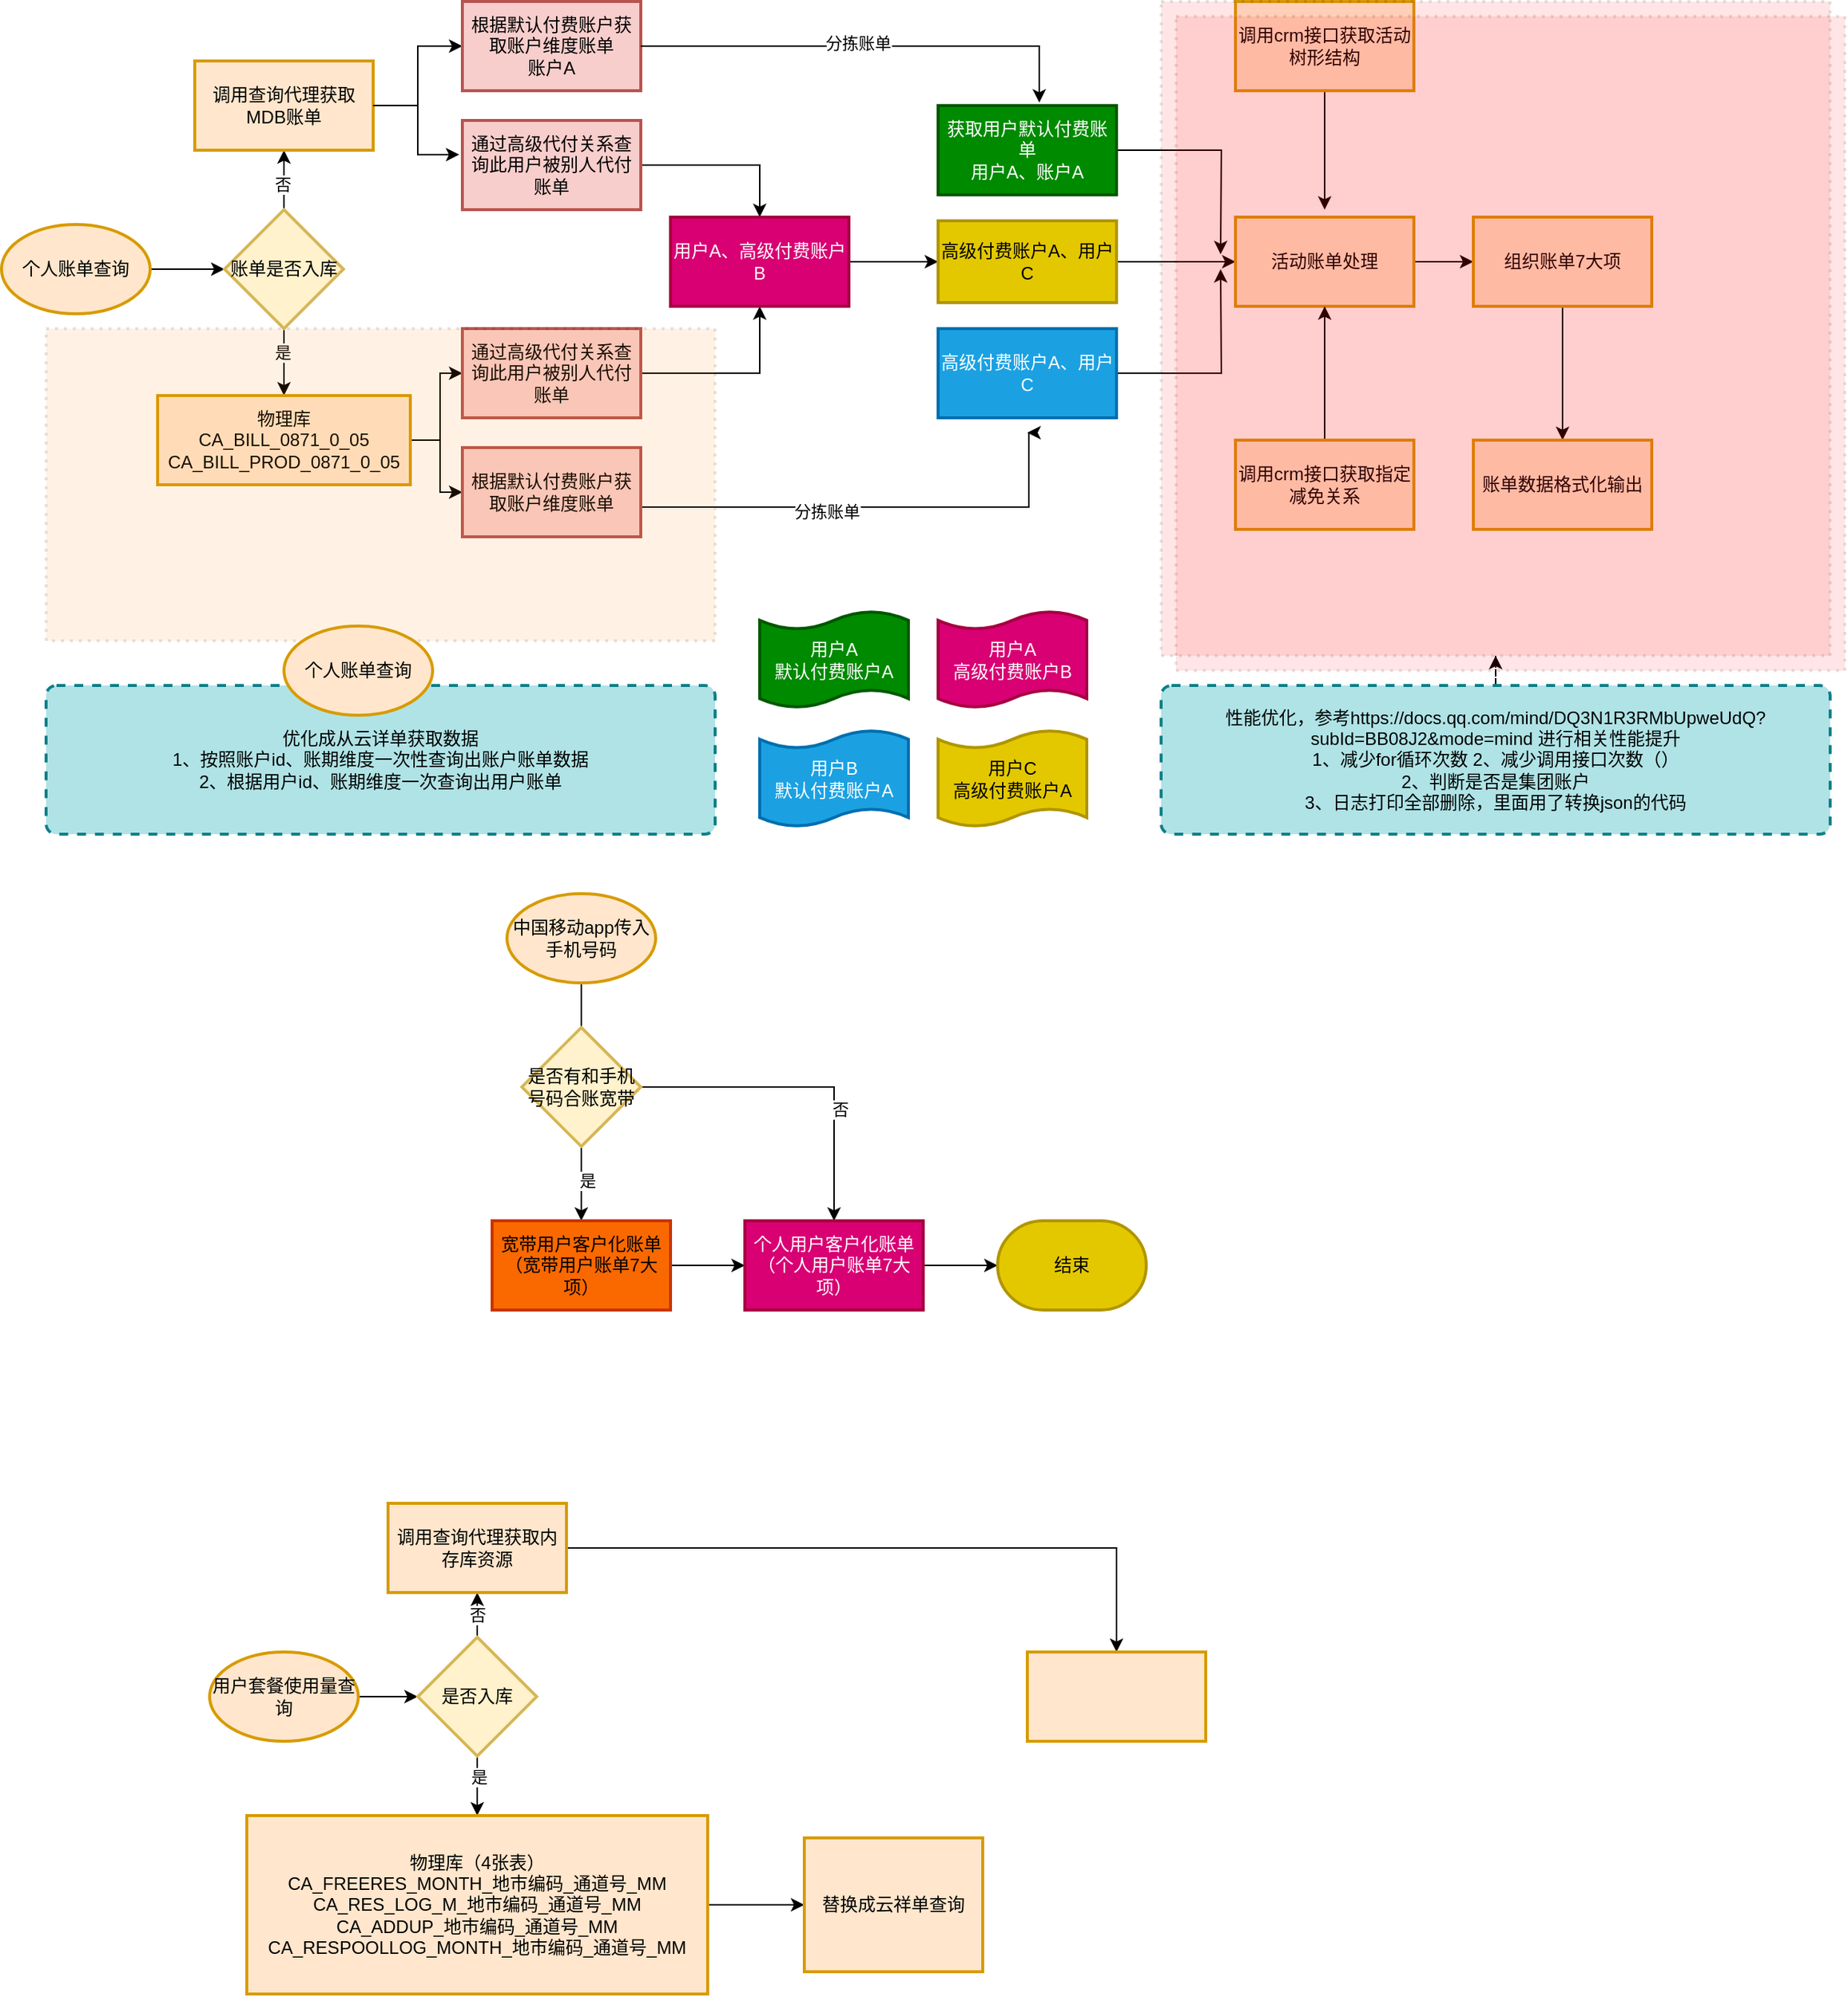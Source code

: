 <mxfile version="27.1.6">
  <diagram name="Page-1" id="c7488fd3-1785-93aa-aadb-54a6760d102a">
    <mxGraphModel dx="1018" dy="576" grid="1" gridSize="10" guides="1" tooltips="1" connect="1" arrows="1" fold="1" page="1" pageScale="1" pageWidth="1100" pageHeight="850" background="none" math="0" shadow="0">
      <root>
        <mxCell id="0" />
        <mxCell id="1" parent="0" />
        <mxCell id="lZ34YeBpeKyjykscTStn-3" value="" style="edgeStyle=orthogonalEdgeStyle;rounded=0;orthogonalLoop=1;jettySize=auto;html=1;" parent="1" source="lZ34YeBpeKyjykscTStn-1" target="lZ34YeBpeKyjykscTStn-2" edge="1">
          <mxGeometry relative="1" as="geometry" />
        </mxCell>
        <mxCell id="lZ34YeBpeKyjykscTStn-1" value="个人账单查询" style="strokeWidth=2;html=1;shape=mxgraph.flowchart.start_1;whiteSpace=wrap;fillColor=#ffe6cc;strokeColor=#d79b00;" parent="1" vertex="1">
          <mxGeometry x="10" y="250" width="100" height="60" as="geometry" />
        </mxCell>
        <mxCell id="lZ34YeBpeKyjykscTStn-7" value="" style="edgeStyle=orthogonalEdgeStyle;rounded=0;orthogonalLoop=1;jettySize=auto;html=1;" parent="1" source="lZ34YeBpeKyjykscTStn-2" target="lZ34YeBpeKyjykscTStn-6" edge="1">
          <mxGeometry relative="1" as="geometry" />
        </mxCell>
        <mxCell id="lZ34YeBpeKyjykscTStn-8" value="否" style="edgeLabel;html=1;align=center;verticalAlign=middle;resizable=0;points=[];" parent="lZ34YeBpeKyjykscTStn-7" vertex="1" connectable="0">
          <mxGeometry x="-0.15" y="1" relative="1" as="geometry">
            <mxPoint as="offset" />
          </mxGeometry>
        </mxCell>
        <mxCell id="lZ34YeBpeKyjykscTStn-10" value="" style="edgeStyle=orthogonalEdgeStyle;rounded=0;orthogonalLoop=1;jettySize=auto;html=1;" parent="1" source="lZ34YeBpeKyjykscTStn-2" target="lZ34YeBpeKyjykscTStn-9" edge="1">
          <mxGeometry relative="1" as="geometry" />
        </mxCell>
        <mxCell id="lZ34YeBpeKyjykscTStn-11" value="是" style="edgeLabel;html=1;align=center;verticalAlign=middle;resizable=0;points=[];" parent="lZ34YeBpeKyjykscTStn-10" vertex="1" connectable="0">
          <mxGeometry x="-0.289" y="-1" relative="1" as="geometry">
            <mxPoint as="offset" />
          </mxGeometry>
        </mxCell>
        <mxCell id="lZ34YeBpeKyjykscTStn-2" value="账单是否入库" style="rhombus;whiteSpace=wrap;html=1;strokeWidth=2;fillColor=#fff2cc;strokeColor=#d6b656;" parent="1" vertex="1">
          <mxGeometry x="160" y="240" width="80" height="80" as="geometry" />
        </mxCell>
        <mxCell id="lZ34YeBpeKyjykscTStn-13" value="" style="edgeStyle=orthogonalEdgeStyle;rounded=0;orthogonalLoop=1;jettySize=auto;html=1;" parent="1" source="lZ34YeBpeKyjykscTStn-6" target="lZ34YeBpeKyjykscTStn-12" edge="1">
          <mxGeometry relative="1" as="geometry" />
        </mxCell>
        <mxCell id="lZ34YeBpeKyjykscTStn-6" value="调用查询代理获取MDB账单" style="whiteSpace=wrap;html=1;strokeWidth=2;fillColor=#ffe6cc;strokeColor=#d79b00;" parent="1" vertex="1">
          <mxGeometry x="140" y="140" width="120" height="60" as="geometry" />
        </mxCell>
        <mxCell id="lZ34YeBpeKyjykscTStn-22" style="edgeStyle=orthogonalEdgeStyle;rounded=0;orthogonalLoop=1;jettySize=auto;html=1;entryX=0;entryY=0.5;entryDx=0;entryDy=0;" parent="1" source="lZ34YeBpeKyjykscTStn-9" target="lZ34YeBpeKyjykscTStn-19" edge="1">
          <mxGeometry relative="1" as="geometry" />
        </mxCell>
        <mxCell id="lZ34YeBpeKyjykscTStn-23" style="edgeStyle=orthogonalEdgeStyle;rounded=0;orthogonalLoop=1;jettySize=auto;html=1;entryX=0;entryY=0.5;entryDx=0;entryDy=0;" parent="1" source="lZ34YeBpeKyjykscTStn-9" target="lZ34YeBpeKyjykscTStn-14" edge="1">
          <mxGeometry relative="1" as="geometry" />
        </mxCell>
        <mxCell id="lZ34YeBpeKyjykscTStn-9" value="物理库&lt;br&gt;&lt;div data-mind-map-text=&quot;[{&amp;quot;paragraphProps&amp;quot;:{&amp;quot;type&amp;quot;:&amp;quot;paragraph&amp;quot;,&amp;quot;textAlign&amp;quot;:0,&amp;quot;lineSpacing&amp;quot;:1.4},&amp;quot;isComplete&amp;quot;:true,&amp;quot;textProps&amp;quot;:[{&amp;quot;type&amp;quot;:&amp;quot;text&amp;quot;,&amp;quot;text&amp;quot;:&amp;quot;CA_BILL_0871_0_05&amp;quot;,&amp;quot;color&amp;quot;:&amp;quot;#1f1f1f&amp;quot;,&amp;quot;fontWeight&amp;quot;:400,&amp;quot;fontSize&amp;quot;:14,&amp;quot;fontFamily&amp;quot;:&amp;quot;\&amp;quot;Helvetica Neue\&amp;quot;, Helvetica, \&amp;quot;PingFang SC\&amp;quot;, \&amp;quot;Microsoft YaHei\&amp;quot;, \&amp;quot;Source Han Sans SC\&amp;quot;, \&amp;quot;Noto Sans CJK SC\&amp;quot;, \&amp;quot;WenQuanYi Micro Hei\&amp;quot;, sans-serif&amp;quot;,&amp;quot;italic&amp;quot;:false,&amp;quot;underline&amp;quot;:false,&amp;quot;strike&amp;quot;:false}]}]&quot;&gt;CA_BILL_0871_0_05&lt;br&gt;&lt;div data-mind-map-text=&quot;[{&amp;quot;paragraphProps&amp;quot;:{&amp;quot;type&amp;quot;:&amp;quot;paragraph&amp;quot;,&amp;quot;textAlign&amp;quot;:0,&amp;quot;lineSpacing&amp;quot;:1.4},&amp;quot;isComplete&amp;quot;:true,&amp;quot;textProps&amp;quot;:[{&amp;quot;type&amp;quot;:&amp;quot;text&amp;quot;,&amp;quot;text&amp;quot;:&amp;quot;CA_BILL_PROD_0871_0_05&amp;quot;,&amp;quot;color&amp;quot;:&amp;quot;#1f1f1f&amp;quot;,&amp;quot;fontWeight&amp;quot;:400,&amp;quot;fontSize&amp;quot;:14,&amp;quot;fontFamily&amp;quot;:&amp;quot;\&amp;quot;Helvetica Neue\&amp;quot;, Helvetica, \&amp;quot;PingFang SC\&amp;quot;, \&amp;quot;Microsoft YaHei\&amp;quot;, \&amp;quot;Source Han Sans SC\&amp;quot;, \&amp;quot;Noto Sans CJK SC\&amp;quot;, \&amp;quot;WenQuanYi Micro Hei\&amp;quot;, sans-serif&amp;quot;,&amp;quot;italic&amp;quot;:false,&amp;quot;underline&amp;quot;:false,&amp;quot;strike&amp;quot;:false}]}]&quot;&gt;CA_BILL_PROD_0871_0_05&lt;/div&gt;&lt;/div&gt;" style="whiteSpace=wrap;html=1;strokeWidth=2;fillColor=#ffe6cc;strokeColor=#d79b00;" parent="1" vertex="1">
          <mxGeometry x="115" y="365" width="170" height="60" as="geometry" />
        </mxCell>
        <mxCell id="lZ34YeBpeKyjykscTStn-12" value="根据默认付费账户获取账户维度账单&lt;br&gt;账户A" style="whiteSpace=wrap;html=1;strokeWidth=2;fillColor=#f8cecc;strokeColor=#b85450;" parent="1" vertex="1">
          <mxGeometry x="320" y="100" width="120" height="60" as="geometry" />
        </mxCell>
        <mxCell id="lZ34YeBpeKyjykscTStn-59" style="edgeStyle=orthogonalEdgeStyle;rounded=0;orthogonalLoop=1;jettySize=auto;html=1;" parent="1" source="lZ34YeBpeKyjykscTStn-14" edge="1">
          <mxGeometry relative="1" as="geometry">
            <mxPoint x="700" y="390" as="targetPoint" />
            <Array as="points">
              <mxPoint x="701" y="440" />
            </Array>
          </mxGeometry>
        </mxCell>
        <mxCell id="lZ34YeBpeKyjykscTStn-60" value="分拣账单" style="edgeLabel;html=1;align=center;verticalAlign=middle;resizable=0;points=[];" parent="lZ34YeBpeKyjykscTStn-59" vertex="1" connectable="0">
          <mxGeometry x="-0.203" y="-3" relative="1" as="geometry">
            <mxPoint as="offset" />
          </mxGeometry>
        </mxCell>
        <mxCell id="lZ34YeBpeKyjykscTStn-14" value="根据默认付费账户获取账户维度账单" style="whiteSpace=wrap;html=1;strokeWidth=2;fillColor=#f8cecc;strokeColor=#b85450;" parent="1" vertex="1">
          <mxGeometry x="320" y="400" width="120" height="60" as="geometry" />
        </mxCell>
        <mxCell id="lZ34YeBpeKyjykscTStn-33" value="" style="edgeStyle=orthogonalEdgeStyle;rounded=0;orthogonalLoop=1;jettySize=auto;html=1;" parent="1" source="lZ34YeBpeKyjykscTStn-17" target="lZ34YeBpeKyjykscTStn-32" edge="1">
          <mxGeometry relative="1" as="geometry" />
        </mxCell>
        <mxCell id="lZ34YeBpeKyjykscTStn-17" value="通过高级代付关系查询此用户被别人代付账单" style="whiteSpace=wrap;html=1;strokeWidth=2;fillColor=#f8cecc;strokeColor=#b85450;" parent="1" vertex="1">
          <mxGeometry x="320" y="180" width="120" height="60" as="geometry" />
        </mxCell>
        <mxCell id="lZ34YeBpeKyjykscTStn-39" style="edgeStyle=orthogonalEdgeStyle;rounded=0;orthogonalLoop=1;jettySize=auto;html=1;entryX=0.5;entryY=1;entryDx=0;entryDy=0;" parent="1" source="lZ34YeBpeKyjykscTStn-19" target="lZ34YeBpeKyjykscTStn-32" edge="1">
          <mxGeometry relative="1" as="geometry" />
        </mxCell>
        <mxCell id="lZ34YeBpeKyjykscTStn-19" value="通过高级代付关系查询此用户被别人代付账单" style="whiteSpace=wrap;html=1;strokeWidth=2;fillColor=#f8cecc;strokeColor=#b85450;" parent="1" vertex="1">
          <mxGeometry x="320" y="320" width="120" height="60" as="geometry" />
        </mxCell>
        <mxCell id="lZ34YeBpeKyjykscTStn-21" style="edgeStyle=orthogonalEdgeStyle;rounded=0;orthogonalLoop=1;jettySize=auto;html=1;entryX=-0.017;entryY=0.383;entryDx=0;entryDy=0;entryPerimeter=0;" parent="1" source="lZ34YeBpeKyjykscTStn-6" target="lZ34YeBpeKyjykscTStn-17" edge="1">
          <mxGeometry relative="1" as="geometry" />
        </mxCell>
        <mxCell id="lZ34YeBpeKyjykscTStn-68" style="edgeStyle=orthogonalEdgeStyle;rounded=0;orthogonalLoop=1;jettySize=auto;html=1;" parent="1" source="lZ34YeBpeKyjykscTStn-24" edge="1">
          <mxGeometry relative="1" as="geometry">
            <mxPoint x="830" y="270" as="targetPoint" />
          </mxGeometry>
        </mxCell>
        <mxCell id="lZ34YeBpeKyjykscTStn-24" value="获取用户默认付费账单&lt;br&gt;用户A、账户A" style="whiteSpace=wrap;html=1;strokeWidth=2;fillColor=#008a00;fontColor=#ffffff;strokeColor=#005700;" parent="1" vertex="1">
          <mxGeometry x="640" y="170" width="120" height="60" as="geometry" />
        </mxCell>
        <mxCell id="lZ34YeBpeKyjykscTStn-26" value="用户A&lt;br&gt;默认付费账户A" style="shape=tape;whiteSpace=wrap;html=1;strokeWidth=2;size=0.19;fillColor=#008a00;strokeColor=#005700;fontColor=#ffffff;" parent="1" vertex="1">
          <mxGeometry x="520" y="510" width="100" height="65" as="geometry" />
        </mxCell>
        <mxCell id="lZ34YeBpeKyjykscTStn-29" value="用户A&lt;br&gt;高级付费账户B" style="shape=tape;whiteSpace=wrap;html=1;strokeWidth=2;size=0.19;fillColor=#d80073;fontColor=#ffffff;strokeColor=#A50040;" parent="1" vertex="1">
          <mxGeometry x="640" y="510" width="100" height="65" as="geometry" />
        </mxCell>
        <mxCell id="lZ34YeBpeKyjykscTStn-30" value="用户B&lt;br&gt;默认付费账户A" style="shape=tape;whiteSpace=wrap;html=1;strokeWidth=2;size=0.19;fillColor=#1ba1e2;strokeColor=#006EAF;fontColor=#ffffff;" parent="1" vertex="1">
          <mxGeometry x="520" y="590" width="100" height="65" as="geometry" />
        </mxCell>
        <mxCell id="lZ34YeBpeKyjykscTStn-31" value="用户C&lt;br&gt;高级付费账户A" style="shape=tape;whiteSpace=wrap;html=1;strokeWidth=2;size=0.19;fillColor=#e3c800;fontColor=#000000;strokeColor=#B09500;" parent="1" vertex="1">
          <mxGeometry x="640" y="590" width="100" height="65" as="geometry" />
        </mxCell>
        <mxCell id="lZ34YeBpeKyjykscTStn-54" value="" style="edgeStyle=orthogonalEdgeStyle;rounded=0;orthogonalLoop=1;jettySize=auto;html=1;" parent="1" source="lZ34YeBpeKyjykscTStn-32" target="lZ34YeBpeKyjykscTStn-34" edge="1">
          <mxGeometry relative="1" as="geometry" />
        </mxCell>
        <mxCell id="lZ34YeBpeKyjykscTStn-32" value="用户A、高级付费账户B" style="whiteSpace=wrap;html=1;strokeWidth=2;fillColor=#d80073;fontColor=#ffffff;strokeColor=#A50040;" parent="1" vertex="1">
          <mxGeometry x="460" y="245" width="120" height="60" as="geometry" />
        </mxCell>
        <mxCell id="lZ34YeBpeKyjykscTStn-66" style="edgeStyle=orthogonalEdgeStyle;rounded=0;orthogonalLoop=1;jettySize=auto;html=1;entryX=0;entryY=0.5;entryDx=0;entryDy=0;" parent="1" source="lZ34YeBpeKyjykscTStn-34" target="lZ34YeBpeKyjykscTStn-62" edge="1">
          <mxGeometry relative="1" as="geometry" />
        </mxCell>
        <mxCell id="lZ34YeBpeKyjykscTStn-34" value="高级付费账户A、用户C" style="whiteSpace=wrap;html=1;strokeWidth=2;fillColor=#e3c800;fontColor=#000000;strokeColor=#B09500;" parent="1" vertex="1">
          <mxGeometry x="640" y="247.5" width="120" height="55" as="geometry" />
        </mxCell>
        <mxCell id="lZ34YeBpeKyjykscTStn-69" style="edgeStyle=orthogonalEdgeStyle;rounded=0;orthogonalLoop=1;jettySize=auto;html=1;" parent="1" source="lZ34YeBpeKyjykscTStn-40" edge="1">
          <mxGeometry relative="1" as="geometry">
            <mxPoint x="830" y="280" as="targetPoint" />
          </mxGeometry>
        </mxCell>
        <mxCell id="lZ34YeBpeKyjykscTStn-40" value="高级付费账户A、用户C" style="whiteSpace=wrap;html=1;strokeWidth=2;fillColor=#1ba1e2;fontColor=#ffffff;strokeColor=#006EAF;" parent="1" vertex="1">
          <mxGeometry x="640" y="320" width="120" height="60" as="geometry" />
        </mxCell>
        <mxCell id="lZ34YeBpeKyjykscTStn-58" style="edgeStyle=orthogonalEdgeStyle;rounded=0;orthogonalLoop=1;jettySize=auto;html=1;entryX=0.567;entryY=-0.033;entryDx=0;entryDy=0;entryPerimeter=0;" parent="1" source="lZ34YeBpeKyjykscTStn-12" target="lZ34YeBpeKyjykscTStn-24" edge="1">
          <mxGeometry relative="1" as="geometry" />
        </mxCell>
        <mxCell id="lZ34YeBpeKyjykscTStn-61" value="分拣账单" style="edgeLabel;html=1;align=center;verticalAlign=middle;resizable=0;points=[];" parent="lZ34YeBpeKyjykscTStn-58" vertex="1" connectable="0">
          <mxGeometry x="-0.046" y="2" relative="1" as="geometry">
            <mxPoint as="offset" />
          </mxGeometry>
        </mxCell>
        <mxCell id="lZ34YeBpeKyjykscTStn-76" value="" style="edgeStyle=orthogonalEdgeStyle;rounded=0;orthogonalLoop=1;jettySize=auto;html=1;" parent="1" source="lZ34YeBpeKyjykscTStn-62" target="lZ34YeBpeKyjykscTStn-75" edge="1">
          <mxGeometry relative="1" as="geometry" />
        </mxCell>
        <mxCell id="lZ34YeBpeKyjykscTStn-62" value="活动账单处理" style="whiteSpace=wrap;html=1;strokeWidth=2;fillColor=#ffe6cc;strokeColor=#d79b00;" parent="1" vertex="1">
          <mxGeometry x="840" y="245" width="120" height="60" as="geometry" />
        </mxCell>
        <mxCell id="lZ34YeBpeKyjykscTStn-72" style="edgeStyle=orthogonalEdgeStyle;rounded=0;orthogonalLoop=1;jettySize=auto;html=1;" parent="1" source="lZ34YeBpeKyjykscTStn-70" edge="1">
          <mxGeometry relative="1" as="geometry">
            <mxPoint x="900" y="240" as="targetPoint" />
          </mxGeometry>
        </mxCell>
        <mxCell id="lZ34YeBpeKyjykscTStn-70" value="调用crm接口获取活动树形结构" style="whiteSpace=wrap;html=1;strokeWidth=2;fillColor=#ffe6cc;strokeColor=#d79b00;" parent="1" vertex="1">
          <mxGeometry x="840" y="100" width="120" height="60" as="geometry" />
        </mxCell>
        <mxCell id="lZ34YeBpeKyjykscTStn-74" value="" style="edgeStyle=orthogonalEdgeStyle;rounded=0;orthogonalLoop=1;jettySize=auto;html=1;" parent="1" source="lZ34YeBpeKyjykscTStn-73" target="lZ34YeBpeKyjykscTStn-62" edge="1">
          <mxGeometry relative="1" as="geometry" />
        </mxCell>
        <mxCell id="lZ34YeBpeKyjykscTStn-73" value="调用crm接口获取指定减免关系" style="whiteSpace=wrap;html=1;strokeWidth=2;fillColor=#ffe6cc;strokeColor=#d79b00;" parent="1" vertex="1">
          <mxGeometry x="840" y="395" width="120" height="60" as="geometry" />
        </mxCell>
        <mxCell id="lZ34YeBpeKyjykscTStn-78" value="" style="edgeStyle=orthogonalEdgeStyle;rounded=0;orthogonalLoop=1;jettySize=auto;html=1;" parent="1" source="lZ34YeBpeKyjykscTStn-75" target="lZ34YeBpeKyjykscTStn-77" edge="1">
          <mxGeometry relative="1" as="geometry" />
        </mxCell>
        <mxCell id="lZ34YeBpeKyjykscTStn-75" value="组织账单7大项" style="whiteSpace=wrap;html=1;strokeWidth=2;fillColor=#ffe6cc;strokeColor=#d79b00;" parent="1" vertex="1">
          <mxGeometry x="1000" y="245" width="120" height="60" as="geometry" />
        </mxCell>
        <mxCell id="lZ34YeBpeKyjykscTStn-77" value="账单数据格式化输出" style="whiteSpace=wrap;html=1;strokeWidth=2;fillColor=#ffe6cc;strokeColor=#d79b00;" parent="1" vertex="1">
          <mxGeometry x="1000" y="395" width="120" height="60" as="geometry" />
        </mxCell>
        <mxCell id="lZ34YeBpeKyjykscTStn-83" value="" style="rounded=0;whiteSpace=wrap;html=1;absoluteArcSize=1;arcSize=14;strokeWidth=2;dashed=1;opacity=10;fillColor=#FF8000;strokeColor=default;dashPattern=1 2;" parent="1" vertex="1">
          <mxGeometry x="40" y="320" width="450" height="210" as="geometry" />
        </mxCell>
        <mxCell id="lZ34YeBpeKyjykscTStn-89" value="" style="edgeStyle=orthogonalEdgeStyle;rounded=0;orthogonalLoop=1;jettySize=auto;html=1;dashed=1;" parent="1" source="lZ34YeBpeKyjykscTStn-88" target="lZ34YeBpeKyjykscTStn-83" edge="1">
          <mxGeometry relative="1" as="geometry" />
        </mxCell>
        <mxCell id="lZ34YeBpeKyjykscTStn-88" value="优化成从云详单获取数据&lt;br&gt;1、按照账户id、账期维度一次性查询出账户账单数据&lt;br&gt;2、根据用户id、账期维度一次查询出用户账单" style="rounded=1;whiteSpace=wrap;html=1;absoluteArcSize=1;arcSize=14;strokeWidth=2;fillColor=#b0e3e6;strokeColor=#0e8088;dashed=1;" parent="1" vertex="1">
          <mxGeometry x="40" y="560" width="450" height="100" as="geometry" />
        </mxCell>
        <mxCell id="lZ34YeBpeKyjykscTStn-91" value="" style="rounded=0;whiteSpace=wrap;html=1;absoluteArcSize=1;arcSize=14;strokeWidth=2;dashed=1;opacity=10;fillColor=#FF0000;strokeColor=default;dashPattern=1 2;" parent="1" vertex="1">
          <mxGeometry x="790" y="100" width="450" height="440" as="geometry" />
        </mxCell>
        <mxCell id="lZ34YeBpeKyjykscTStn-95" value="" style="edgeStyle=orthogonalEdgeStyle;rounded=0;orthogonalLoop=1;jettySize=auto;html=1;dashed=1;" parent="1" source="lZ34YeBpeKyjykscTStn-94" target="lZ34YeBpeKyjykscTStn-91" edge="1">
          <mxGeometry relative="1" as="geometry" />
        </mxCell>
        <mxCell id="lZ34YeBpeKyjykscTStn-94" value="性能优化，参考https://docs.qq.com/mind/DQ3N1R3RMbUpweUdQ?subId=BB08J2&amp;amp;mode=mind 进行相关性能提升&lt;br&gt;1、减少for循环次数 2、减少调用接口次数（&lt;span style=&quot;background-color: transparent; color: light-dark(rgb(0, 0, 0), rgb(255, 255, 255));&quot;&gt;）&lt;/span&gt;&lt;br&gt;2、判断是否是集团账户&lt;br&gt;3、日志打印全部删除，里面用了转换json的代码" style="rounded=1;whiteSpace=wrap;html=1;absoluteArcSize=1;arcSize=14;strokeWidth=2;fillColor=#b0e3e6;strokeColor=#0e8088;dashed=1;" parent="1" vertex="1">
          <mxGeometry x="790" y="560" width="450" height="100" as="geometry" />
        </mxCell>
        <mxCell id="ugI50FtEgV0bABx8CJNb-5" value="" style="edgeStyle=orthogonalEdgeStyle;rounded=0;orthogonalLoop=1;jettySize=auto;html=1;" parent="1" source="ugI50FtEgV0bABx8CJNb-4" edge="1">
          <mxGeometry relative="1" as="geometry">
            <mxPoint x="400" y="920" as="targetPoint" />
          </mxGeometry>
        </mxCell>
        <mxCell id="ugI50FtEgV0bABx8CJNb-17" value="是" style="edgeLabel;html=1;align=center;verticalAlign=middle;resizable=0;points=[];" parent="ugI50FtEgV0bABx8CJNb-5" vertex="1" connectable="0">
          <mxGeometry x="0.663" y="4" relative="1" as="geometry">
            <mxPoint as="offset" />
          </mxGeometry>
        </mxCell>
        <mxCell id="ugI50FtEgV0bABx8CJNb-4" value="中国移动app传入手机号码" style="strokeWidth=2;html=1;shape=mxgraph.flowchart.start_1;whiteSpace=wrap;fillColor=#ffe6cc;strokeColor=#d79b00;" parent="1" vertex="1">
          <mxGeometry x="350" y="700" width="100" height="60" as="geometry" />
        </mxCell>
        <mxCell id="ugI50FtEgV0bABx8CJNb-19" value="" style="edgeStyle=orthogonalEdgeStyle;rounded=0;orthogonalLoop=1;jettySize=auto;html=1;" parent="1" source="ugI50FtEgV0bABx8CJNb-14" target="ugI50FtEgV0bABx8CJNb-18" edge="1">
          <mxGeometry relative="1" as="geometry" />
        </mxCell>
        <mxCell id="ugI50FtEgV0bABx8CJNb-21" value="否" style="edgeLabel;html=1;align=center;verticalAlign=middle;resizable=0;points=[];" parent="ugI50FtEgV0bABx8CJNb-19" vertex="1" connectable="0">
          <mxGeometry x="0.318" y="4" relative="1" as="geometry">
            <mxPoint as="offset" />
          </mxGeometry>
        </mxCell>
        <mxCell id="ugI50FtEgV0bABx8CJNb-14" value="是否有和手机号码合账宽带" style="rhombus;whiteSpace=wrap;html=1;strokeWidth=2;fillColor=#fff2cc;strokeColor=#d6b656;" parent="1" vertex="1">
          <mxGeometry x="360" y="790" width="80" height="80" as="geometry" />
        </mxCell>
        <mxCell id="ugI50FtEgV0bABx8CJNb-15" value="" style="rounded=0;whiteSpace=wrap;html=1;absoluteArcSize=1;arcSize=14;strokeWidth=2;dashed=1;opacity=10;fillColor=#FF0000;strokeColor=default;dashPattern=1 2;" parent="1" vertex="1">
          <mxGeometry x="800" y="110" width="450" height="440" as="geometry" />
        </mxCell>
        <mxCell id="ugI50FtEgV0bABx8CJNb-20" value="" style="edgeStyle=orthogonalEdgeStyle;rounded=0;orthogonalLoop=1;jettySize=auto;html=1;" parent="1" source="ugI50FtEgV0bABx8CJNb-16" target="ugI50FtEgV0bABx8CJNb-18" edge="1">
          <mxGeometry relative="1" as="geometry" />
        </mxCell>
        <mxCell id="ugI50FtEgV0bABx8CJNb-16" value="宽带用户客户化账单（宽带用户账单7大项）" style="whiteSpace=wrap;html=1;strokeWidth=2;fillColor=#fa6800;fontColor=#000000;strokeColor=#C73500;" parent="1" vertex="1">
          <mxGeometry x="340" y="920" width="120" height="60" as="geometry" />
        </mxCell>
        <mxCell id="ugI50FtEgV0bABx8CJNb-23" value="" style="edgeStyle=orthogonalEdgeStyle;rounded=0;orthogonalLoop=1;jettySize=auto;html=1;" parent="1" source="ugI50FtEgV0bABx8CJNb-18" target="ugI50FtEgV0bABx8CJNb-22" edge="1">
          <mxGeometry relative="1" as="geometry" />
        </mxCell>
        <mxCell id="ugI50FtEgV0bABx8CJNb-18" value="个人用户客户化账单（个人用户账单7大项）" style="whiteSpace=wrap;html=1;fillColor=#d80073;strokeColor=#A50040;strokeWidth=2;fontColor=#ffffff;" parent="1" vertex="1">
          <mxGeometry x="510" y="920" width="120" height="60" as="geometry" />
        </mxCell>
        <mxCell id="ugI50FtEgV0bABx8CJNb-22" value="结束" style="strokeWidth=2;html=1;shape=mxgraph.flowchart.terminator;whiteSpace=wrap;fillColor=#e3c800;fontColor=#000000;strokeColor=#B09500;" parent="1" vertex="1">
          <mxGeometry x="680" y="920" width="100" height="60" as="geometry" />
        </mxCell>
        <mxCell id="vBIqcvO87VJ7bbSk8ED3-1" value="个人账单查询" style="strokeWidth=2;html=1;shape=mxgraph.flowchart.start_1;whiteSpace=wrap;fillColor=#ffe6cc;strokeColor=#d79b00;" vertex="1" parent="1">
          <mxGeometry x="200" y="520" width="100" height="60" as="geometry" />
        </mxCell>
        <mxCell id="vBIqcvO87VJ7bbSk8ED3-4" value="" style="edgeStyle=orthogonalEdgeStyle;rounded=0;orthogonalLoop=1;jettySize=auto;html=1;" edge="1" parent="1" source="vBIqcvO87VJ7bbSk8ED3-2" target="vBIqcvO87VJ7bbSk8ED3-3">
          <mxGeometry relative="1" as="geometry" />
        </mxCell>
        <mxCell id="vBIqcvO87VJ7bbSk8ED3-2" value="用户套餐使用量查询" style="strokeWidth=2;html=1;shape=mxgraph.flowchart.start_1;whiteSpace=wrap;fillColor=#ffe6cc;strokeColor=#d79b00;" vertex="1" parent="1">
          <mxGeometry x="150" y="1210" width="100" height="60" as="geometry" />
        </mxCell>
        <mxCell id="vBIqcvO87VJ7bbSk8ED3-6" value="否" style="edgeStyle=orthogonalEdgeStyle;rounded=0;orthogonalLoop=1;jettySize=auto;html=1;" edge="1" parent="1" source="vBIqcvO87VJ7bbSk8ED3-3" target="vBIqcvO87VJ7bbSk8ED3-5">
          <mxGeometry relative="1" as="geometry">
            <Array as="points">
              <mxPoint x="330" y="1190" />
              <mxPoint x="330" y="1190" />
            </Array>
          </mxGeometry>
        </mxCell>
        <mxCell id="vBIqcvO87VJ7bbSk8ED3-8" value="" style="edgeStyle=orthogonalEdgeStyle;rounded=0;orthogonalLoop=1;jettySize=auto;html=1;" edge="1" parent="1" source="vBIqcvO87VJ7bbSk8ED3-3" target="vBIqcvO87VJ7bbSk8ED3-7">
          <mxGeometry relative="1" as="geometry" />
        </mxCell>
        <mxCell id="vBIqcvO87VJ7bbSk8ED3-11" value="是" style="edgeLabel;html=1;align=center;verticalAlign=middle;resizable=0;points=[];" vertex="1" connectable="0" parent="vBIqcvO87VJ7bbSk8ED3-8">
          <mxGeometry x="-0.3" y="1" relative="1" as="geometry">
            <mxPoint as="offset" />
          </mxGeometry>
        </mxCell>
        <mxCell id="vBIqcvO87VJ7bbSk8ED3-3" value="是否入库" style="rhombus;whiteSpace=wrap;html=1;strokeWidth=2;fillColor=#fff2cc;strokeColor=#d6b656;" vertex="1" parent="1">
          <mxGeometry x="290" y="1200" width="80" height="80" as="geometry" />
        </mxCell>
        <mxCell id="vBIqcvO87VJ7bbSk8ED3-10" value="" style="edgeStyle=orthogonalEdgeStyle;rounded=0;orthogonalLoop=1;jettySize=auto;html=1;" edge="1" parent="1" source="vBIqcvO87VJ7bbSk8ED3-5" target="vBIqcvO87VJ7bbSk8ED3-9">
          <mxGeometry relative="1" as="geometry" />
        </mxCell>
        <mxCell id="vBIqcvO87VJ7bbSk8ED3-5" value="调用查询代理获取内存库资源" style="whiteSpace=wrap;html=1;strokeWidth=2;fillColor=#ffe6cc;strokeColor=#d79b00;" vertex="1" parent="1">
          <mxGeometry x="270" y="1110" width="120" height="60" as="geometry" />
        </mxCell>
        <mxCell id="vBIqcvO87VJ7bbSk8ED3-13" value="" style="edgeStyle=orthogonalEdgeStyle;rounded=0;orthogonalLoop=1;jettySize=auto;html=1;" edge="1" parent="1" source="vBIqcvO87VJ7bbSk8ED3-7" target="vBIqcvO87VJ7bbSk8ED3-12">
          <mxGeometry relative="1" as="geometry" />
        </mxCell>
        <mxCell id="vBIqcvO87VJ7bbSk8ED3-7" value="物理库（4张表）&lt;br&gt;&lt;div&gt;CA_FREERES_MONTH_地市编码_通道号_MM&lt;/div&gt;&lt;div&gt;CA_RES_LOG_M_地市编码_通道号_MM&lt;/div&gt;&lt;div&gt;CA_ADDUP_地市编码_通道号_MM&lt;/div&gt;&lt;div&gt;CA_RESPOOLLOG_MONTH_地市编码_通道号_MM&lt;/div&gt;" style="whiteSpace=wrap;html=1;strokeWidth=2;fillColor=#ffe6cc;strokeColor=#d79b00;" vertex="1" parent="1">
          <mxGeometry x="175" y="1320" width="310" height="120" as="geometry" />
        </mxCell>
        <mxCell id="vBIqcvO87VJ7bbSk8ED3-9" value="" style="whiteSpace=wrap;html=1;fillColor=#ffe6cc;strokeColor=#d79b00;strokeWidth=2;" vertex="1" parent="1">
          <mxGeometry x="700" y="1210" width="120" height="60" as="geometry" />
        </mxCell>
        <mxCell id="vBIqcvO87VJ7bbSk8ED3-12" value="替换成云祥单查询" style="whiteSpace=wrap;html=1;fillColor=#ffe6cc;strokeColor=#d79b00;strokeWidth=2;" vertex="1" parent="1">
          <mxGeometry x="550" y="1335" width="120" height="90" as="geometry" />
        </mxCell>
      </root>
    </mxGraphModel>
  </diagram>
</mxfile>
